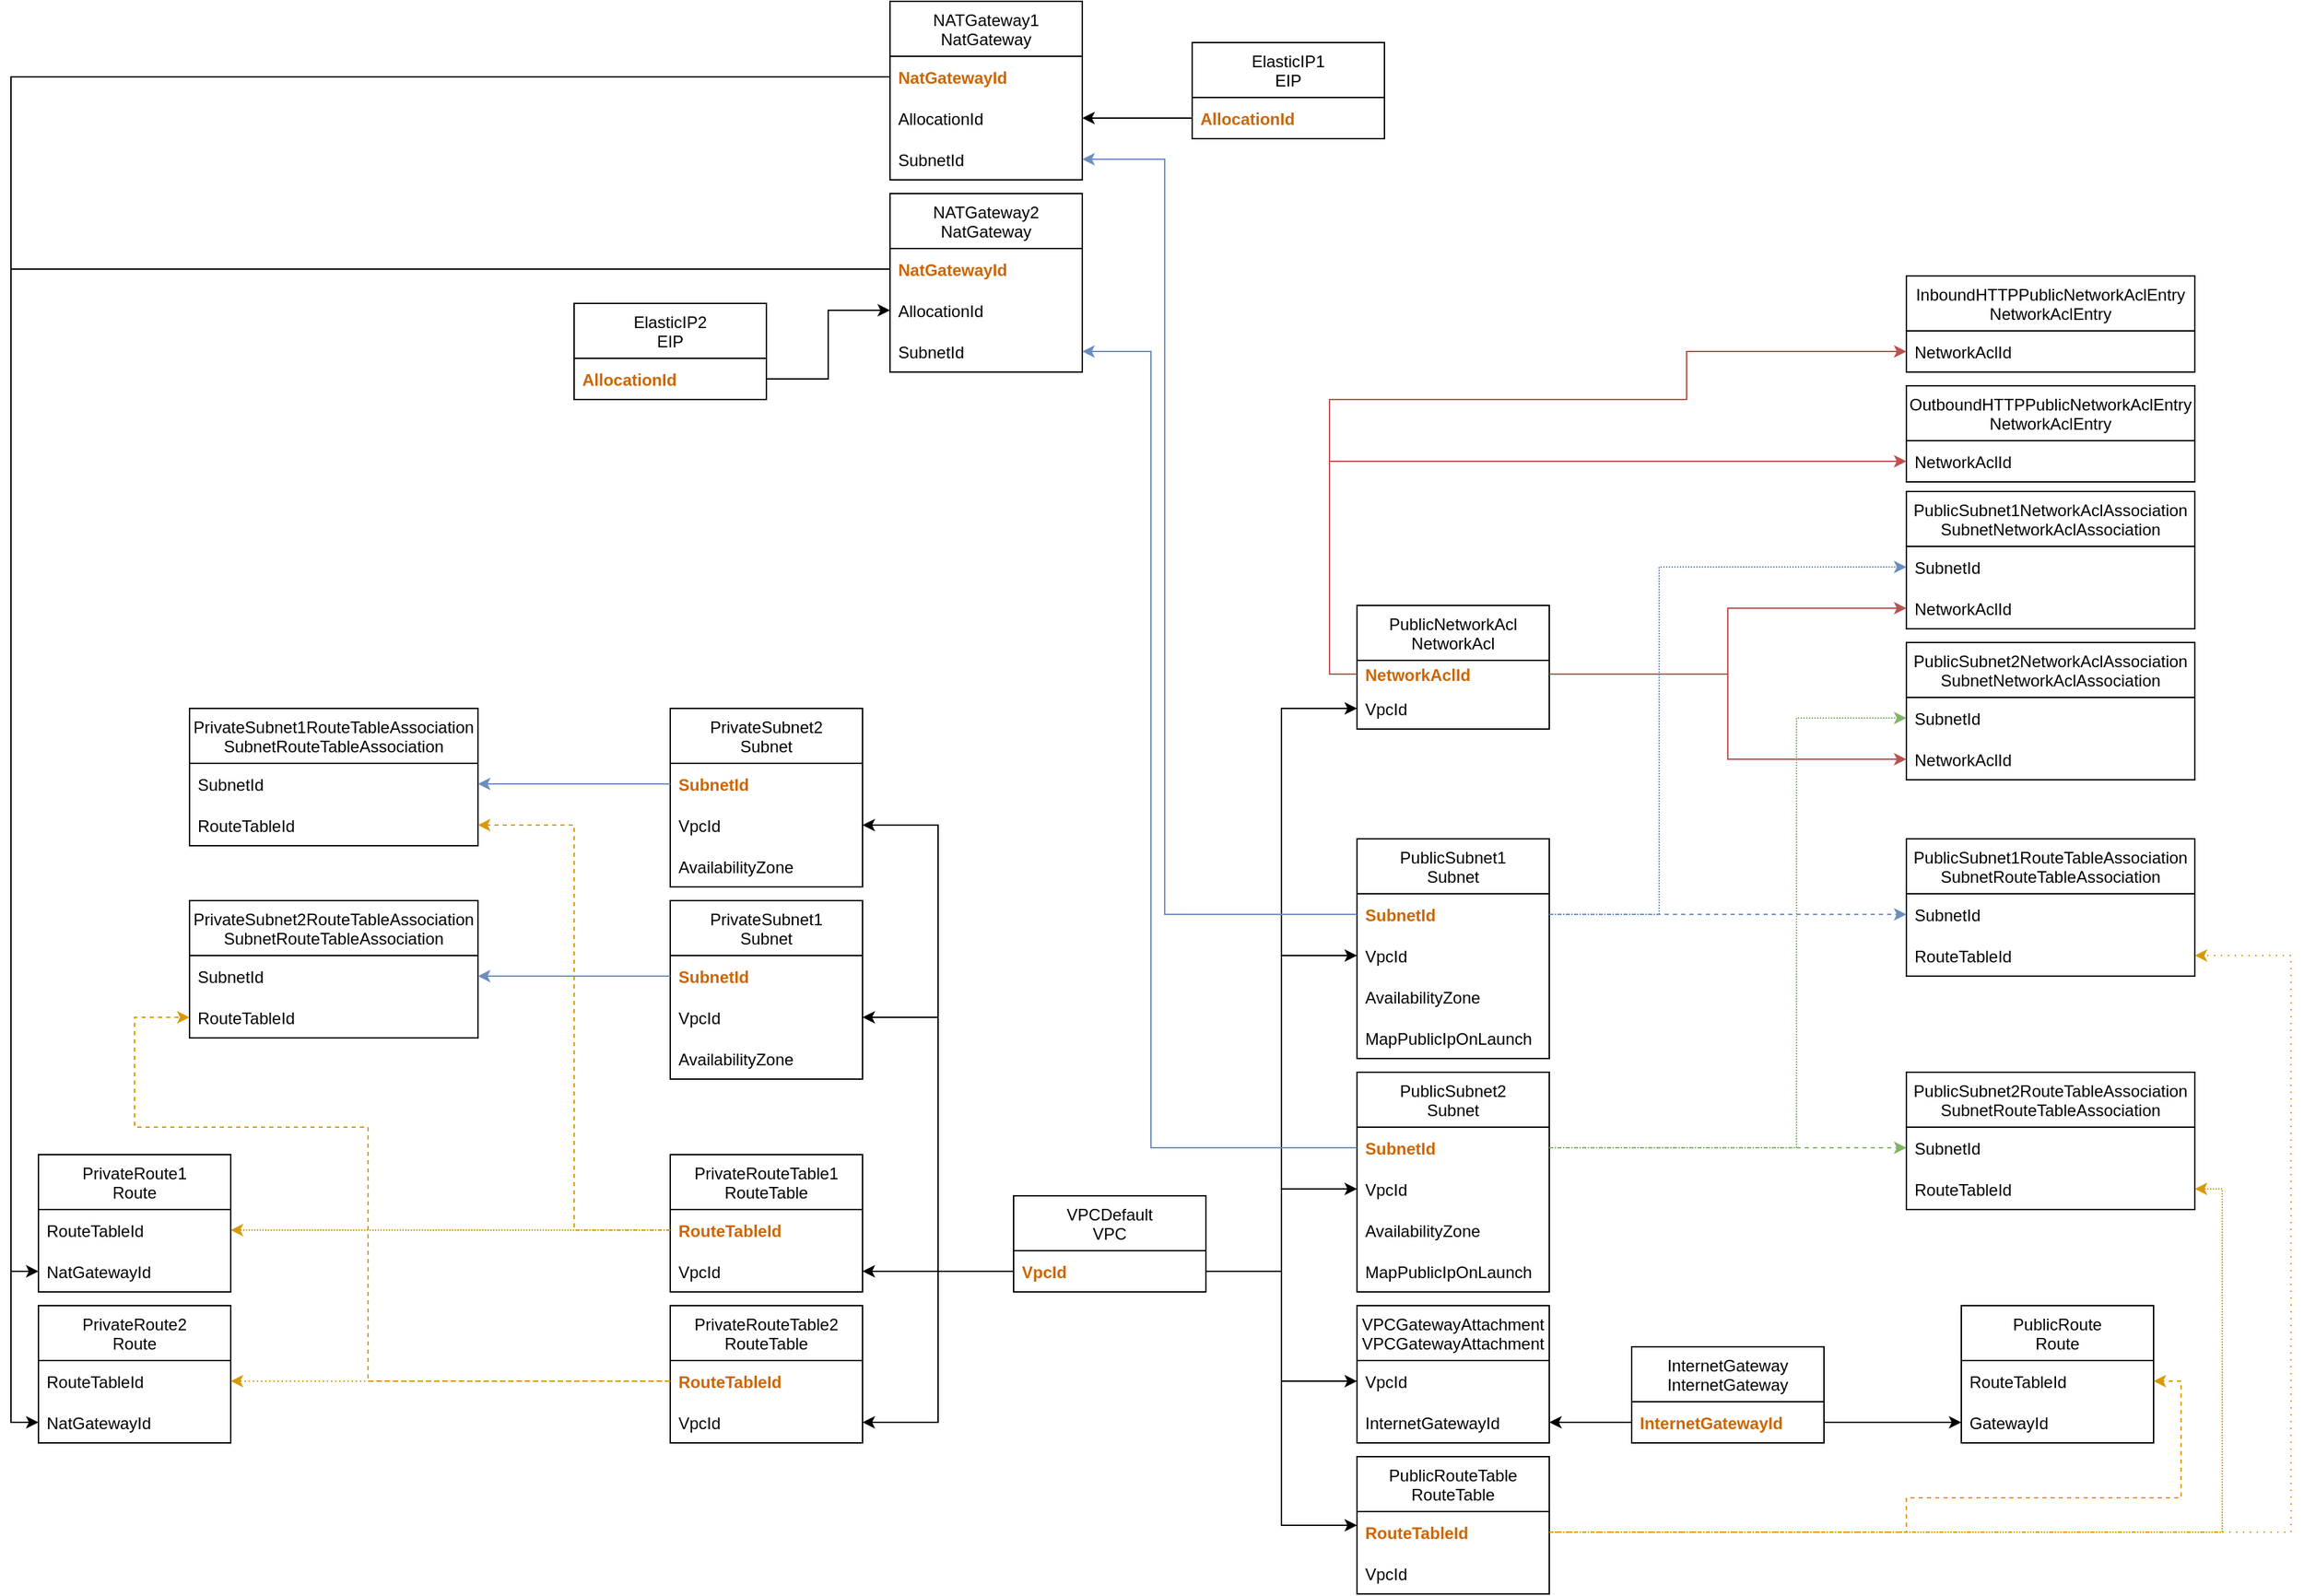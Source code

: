 <mxfile version="16.6.1" type="dropbox"><diagram id="rMpPemsy1z--r2rybVW-" name="Page-1"><mxGraphModel dx="3195" dy="1433" grid="0" gridSize="10" guides="1" tooltips="1" connect="1" arrows="1" fold="1" page="0" pageScale="1" pageWidth="1169" pageHeight="827" math="0" shadow="0"><root><mxCell id="0"/><mxCell id="1" parent="0"/><mxCell id="I6kFVWKluiFh3sOv26Wo-1" value="VPCDefault&#10;VPC" style="swimlane;fontStyle=0;childLayout=stackLayout;horizontal=1;startSize=40;horizontalStack=0;resizeParent=1;resizeParentMax=0;resizeLast=0;collapsible=1;marginBottom=0;" vertex="1" parent="1"><mxGeometry x="860" y="910" width="140" height="70" as="geometry"/></mxCell><mxCell id="I6kFVWKluiFh3sOv26Wo-2" value="VpcId" style="text;strokeColor=none;fillColor=none;align=left;verticalAlign=middle;spacingLeft=4;spacingRight=4;overflow=hidden;points=[[0,0.5],[1,0.5]];portConstraint=eastwest;rotatable=0;fontStyle=1;fontColor=#CC6600;" vertex="1" parent="I6kFVWKluiFh3sOv26Wo-1"><mxGeometry y="40" width="140" height="30" as="geometry"/></mxCell><mxCell id="I6kFVWKluiFh3sOv26Wo-5" value="PublicSubnet1&#10;Subnet" style="swimlane;fontStyle=0;childLayout=stackLayout;horizontal=1;startSize=40;horizontalStack=0;resizeParent=1;resizeParentMax=0;resizeLast=0;collapsible=1;marginBottom=0;" vertex="1" parent="1"><mxGeometry x="1110" y="650" width="140" height="160" as="geometry"/></mxCell><mxCell id="I6kFVWKluiFh3sOv26Wo-43" value="SubnetId" style="text;strokeColor=none;fillColor=none;align=left;verticalAlign=middle;spacingLeft=4;spacingRight=4;overflow=hidden;points=[[0,0.5],[1,0.5]];portConstraint=eastwest;rotatable=0;fontStyle=1;fontColor=#CC6600;" vertex="1" parent="I6kFVWKluiFh3sOv26Wo-5"><mxGeometry y="40" width="140" height="30" as="geometry"/></mxCell><mxCell id="I6kFVWKluiFh3sOv26Wo-6" value="VpcId" style="text;strokeColor=none;fillColor=none;align=left;verticalAlign=middle;spacingLeft=4;spacingRight=4;overflow=hidden;points=[[0,0.5],[1,0.5]];portConstraint=eastwest;rotatable=0;" vertex="1" parent="I6kFVWKluiFh3sOv26Wo-5"><mxGeometry y="70" width="140" height="30" as="geometry"/></mxCell><mxCell id="I6kFVWKluiFh3sOv26Wo-7" value="AvailabilityZone" style="text;strokeColor=none;fillColor=none;align=left;verticalAlign=middle;spacingLeft=4;spacingRight=4;overflow=hidden;points=[[0,0.5],[1,0.5]];portConstraint=eastwest;rotatable=0;" vertex="1" parent="I6kFVWKluiFh3sOv26Wo-5"><mxGeometry y="100" width="140" height="30" as="geometry"/></mxCell><mxCell id="I6kFVWKluiFh3sOv26Wo-8" value="MapPublicIpOnLaunch" style="text;strokeColor=none;fillColor=none;align=left;verticalAlign=middle;spacingLeft=4;spacingRight=4;overflow=hidden;points=[[0,0.5],[1,0.5]];portConstraint=eastwest;rotatable=0;" vertex="1" parent="I6kFVWKluiFh3sOv26Wo-5"><mxGeometry y="130" width="140" height="30" as="geometry"/></mxCell><mxCell id="I6kFVWKluiFh3sOv26Wo-9" style="edgeStyle=orthogonalEdgeStyle;rounded=0;orthogonalLoop=1;jettySize=auto;html=1;exitX=1;exitY=0.5;exitDx=0;exitDy=0;entryX=0;entryY=0.5;entryDx=0;entryDy=0;" edge="1" parent="1" source="I6kFVWKluiFh3sOv26Wo-2" target="I6kFVWKluiFh3sOv26Wo-6"><mxGeometry relative="1" as="geometry"/></mxCell><mxCell id="I6kFVWKluiFh3sOv26Wo-10" value="PublicSubnet2&#10;Subnet" style="swimlane;fontStyle=0;childLayout=stackLayout;horizontal=1;startSize=40;horizontalStack=0;resizeParent=1;resizeParentMax=0;resizeLast=0;collapsible=1;marginBottom=0;" vertex="1" parent="1"><mxGeometry x="1110" y="820" width="140" height="160" as="geometry"/></mxCell><mxCell id="I6kFVWKluiFh3sOv26Wo-46" value="SubnetId" style="text;strokeColor=none;fillColor=none;align=left;verticalAlign=middle;spacingLeft=4;spacingRight=4;overflow=hidden;points=[[0,0.5],[1,0.5]];portConstraint=eastwest;rotatable=0;fontStyle=1;fontColor=#CC6600;" vertex="1" parent="I6kFVWKluiFh3sOv26Wo-10"><mxGeometry y="40" width="140" height="30" as="geometry"/></mxCell><mxCell id="I6kFVWKluiFh3sOv26Wo-11" value="VpcId" style="text;strokeColor=none;fillColor=none;align=left;verticalAlign=middle;spacingLeft=4;spacingRight=4;overflow=hidden;points=[[0,0.5],[1,0.5]];portConstraint=eastwest;rotatable=0;" vertex="1" parent="I6kFVWKluiFh3sOv26Wo-10"><mxGeometry y="70" width="140" height="30" as="geometry"/></mxCell><mxCell id="I6kFVWKluiFh3sOv26Wo-12" value="AvailabilityZone" style="text;strokeColor=none;fillColor=none;align=left;verticalAlign=middle;spacingLeft=4;spacingRight=4;overflow=hidden;points=[[0,0.5],[1,0.5]];portConstraint=eastwest;rotatable=0;" vertex="1" parent="I6kFVWKluiFh3sOv26Wo-10"><mxGeometry y="100" width="140" height="30" as="geometry"/></mxCell><mxCell id="I6kFVWKluiFh3sOv26Wo-13" value="MapPublicIpOnLaunch" style="text;strokeColor=none;fillColor=none;align=left;verticalAlign=middle;spacingLeft=4;spacingRight=4;overflow=hidden;points=[[0,0.5],[1,0.5]];portConstraint=eastwest;rotatable=0;" vertex="1" parent="I6kFVWKluiFh3sOv26Wo-10"><mxGeometry y="130" width="140" height="30" as="geometry"/></mxCell><mxCell id="I6kFVWKluiFh3sOv26Wo-14" style="edgeStyle=orthogonalEdgeStyle;rounded=0;orthogonalLoop=1;jettySize=auto;html=1;exitX=1;exitY=0.5;exitDx=0;exitDy=0;entryX=0;entryY=0.5;entryDx=0;entryDy=0;" edge="1" parent="1" source="I6kFVWKluiFh3sOv26Wo-2" target="I6kFVWKluiFh3sOv26Wo-11"><mxGeometry relative="1" as="geometry"/></mxCell><mxCell id="I6kFVWKluiFh3sOv26Wo-15" value="PrivateSubnet1&#10;Subnet" style="swimlane;fontStyle=0;childLayout=stackLayout;horizontal=1;startSize=40;horizontalStack=0;resizeParent=1;resizeParentMax=0;resizeLast=0;collapsible=1;marginBottom=0;" vertex="1" parent="1"><mxGeometry x="610" y="695" width="140" height="130" as="geometry"/></mxCell><mxCell id="I6kFVWKluiFh3sOv26Wo-119" value="SubnetId" style="text;strokeColor=none;fillColor=none;align=left;verticalAlign=middle;spacingLeft=4;spacingRight=4;overflow=hidden;points=[[0,0.5],[1,0.5]];portConstraint=eastwest;rotatable=0;fontStyle=1;fontColor=#CC6600;" vertex="1" parent="I6kFVWKluiFh3sOv26Wo-15"><mxGeometry y="40" width="140" height="30" as="geometry"/></mxCell><mxCell id="I6kFVWKluiFh3sOv26Wo-16" value="VpcId" style="text;strokeColor=none;fillColor=none;align=left;verticalAlign=middle;spacingLeft=4;spacingRight=4;overflow=hidden;points=[[0,0.5],[1,0.5]];portConstraint=eastwest;rotatable=0;" vertex="1" parent="I6kFVWKluiFh3sOv26Wo-15"><mxGeometry y="70" width="140" height="30" as="geometry"/></mxCell><mxCell id="I6kFVWKluiFh3sOv26Wo-17" value="AvailabilityZone" style="text;strokeColor=none;fillColor=none;align=left;verticalAlign=middle;spacingLeft=4;spacingRight=4;overflow=hidden;points=[[0,0.5],[1,0.5]];portConstraint=eastwest;rotatable=0;" vertex="1" parent="I6kFVWKluiFh3sOv26Wo-15"><mxGeometry y="100" width="140" height="30" as="geometry"/></mxCell><mxCell id="I6kFVWKluiFh3sOv26Wo-19" value="PrivateSubnet2&#10;Subnet" style="swimlane;fontStyle=0;childLayout=stackLayout;horizontal=1;startSize=40;horizontalStack=0;resizeParent=1;resizeParentMax=0;resizeLast=0;collapsible=1;marginBottom=0;" vertex="1" parent="1"><mxGeometry x="610" y="555" width="140" height="130" as="geometry"/></mxCell><mxCell id="I6kFVWKluiFh3sOv26Wo-118" value="SubnetId" style="text;strokeColor=none;fillColor=none;align=left;verticalAlign=middle;spacingLeft=4;spacingRight=4;overflow=hidden;points=[[0,0.5],[1,0.5]];portConstraint=eastwest;rotatable=0;fontStyle=1;fontColor=#CC6600;" vertex="1" parent="I6kFVWKluiFh3sOv26Wo-19"><mxGeometry y="40" width="140" height="30" as="geometry"/></mxCell><mxCell id="I6kFVWKluiFh3sOv26Wo-20" value="VpcId" style="text;strokeColor=none;fillColor=none;align=left;verticalAlign=middle;spacingLeft=4;spacingRight=4;overflow=hidden;points=[[0,0.5],[1,0.5]];portConstraint=eastwest;rotatable=0;" vertex="1" parent="I6kFVWKluiFh3sOv26Wo-19"><mxGeometry y="70" width="140" height="30" as="geometry"/></mxCell><mxCell id="I6kFVWKluiFh3sOv26Wo-21" value="AvailabilityZone" style="text;strokeColor=none;fillColor=none;align=left;verticalAlign=middle;spacingLeft=4;spacingRight=4;overflow=hidden;points=[[0,0.5],[1,0.5]];portConstraint=eastwest;rotatable=0;" vertex="1" parent="I6kFVWKluiFh3sOv26Wo-19"><mxGeometry y="100" width="140" height="30" as="geometry"/></mxCell><mxCell id="I6kFVWKluiFh3sOv26Wo-22" value="InternetGateway&#10;InternetGateway" style="swimlane;fontStyle=0;childLayout=stackLayout;horizontal=1;startSize=40;horizontalStack=0;resizeParent=1;resizeParentMax=0;resizeLast=0;collapsible=1;marginBottom=0;" vertex="1" parent="1"><mxGeometry x="1310" y="1020" width="140" height="70" as="geometry"/></mxCell><mxCell id="I6kFVWKluiFh3sOv26Wo-23" value="InternetGatewayId" style="text;strokeColor=none;fillColor=none;align=left;verticalAlign=middle;spacingLeft=4;spacingRight=4;overflow=hidden;points=[[0,0.5],[1,0.5]];portConstraint=eastwest;rotatable=0;fontStyle=1;fontColor=#CC6600;" vertex="1" parent="I6kFVWKluiFh3sOv26Wo-22"><mxGeometry y="40" width="140" height="30" as="geometry"/></mxCell><mxCell id="I6kFVWKluiFh3sOv26Wo-25" value="VPCGatewayAttachment&#10;VPCGatewayAttachment" style="swimlane;fontStyle=0;childLayout=stackLayout;horizontal=1;startSize=40;horizontalStack=0;resizeParent=1;resizeParentMax=0;resizeLast=0;collapsible=1;marginBottom=0;" vertex="1" parent="1"><mxGeometry x="1110" y="990" width="140" height="100" as="geometry"/></mxCell><mxCell id="I6kFVWKluiFh3sOv26Wo-26" value="VpcId" style="text;strokeColor=none;fillColor=none;align=left;verticalAlign=middle;spacingLeft=4;spacingRight=4;overflow=hidden;points=[[0,0.5],[1,0.5]];portConstraint=eastwest;rotatable=0;" vertex="1" parent="I6kFVWKluiFh3sOv26Wo-25"><mxGeometry y="40" width="140" height="30" as="geometry"/></mxCell><mxCell id="I6kFVWKluiFh3sOv26Wo-27" value="InternetGatewayId" style="text;strokeColor=none;fillColor=none;align=left;verticalAlign=middle;spacingLeft=4;spacingRight=4;overflow=hidden;points=[[0,0.5],[1,0.5]];portConstraint=eastwest;rotatable=0;" vertex="1" parent="I6kFVWKluiFh3sOv26Wo-25"><mxGeometry y="70" width="140" height="30" as="geometry"/></mxCell><mxCell id="I6kFVWKluiFh3sOv26Wo-28" style="edgeStyle=orthogonalEdgeStyle;rounded=0;orthogonalLoop=1;jettySize=auto;html=1;exitX=0;exitY=0.5;exitDx=0;exitDy=0;" edge="1" parent="1" source="I6kFVWKluiFh3sOv26Wo-23" target="I6kFVWKluiFh3sOv26Wo-27"><mxGeometry relative="1" as="geometry"/></mxCell><mxCell id="I6kFVWKluiFh3sOv26Wo-29" style="edgeStyle=orthogonalEdgeStyle;rounded=0;orthogonalLoop=1;jettySize=auto;html=1;exitX=1;exitY=0.5;exitDx=0;exitDy=0;entryX=0;entryY=0.5;entryDx=0;entryDy=0;" edge="1" parent="1" source="I6kFVWKluiFh3sOv26Wo-2" target="I6kFVWKluiFh3sOv26Wo-26"><mxGeometry relative="1" as="geometry"/></mxCell><mxCell id="I6kFVWKluiFh3sOv26Wo-30" value="PublicRouteTable&#10;RouteTable" style="swimlane;fontStyle=0;childLayout=stackLayout;horizontal=1;startSize=40;horizontalStack=0;resizeParent=1;resizeParentMax=0;resizeLast=0;collapsible=1;marginBottom=0;" vertex="1" parent="1"><mxGeometry x="1110" y="1100" width="140" height="100" as="geometry"/></mxCell><mxCell id="I6kFVWKluiFh3sOv26Wo-37" value="RouteTableId" style="text;strokeColor=none;fillColor=none;align=left;verticalAlign=middle;spacingLeft=4;spacingRight=4;overflow=hidden;points=[[0,0.5],[1,0.5]];portConstraint=eastwest;rotatable=0;fontStyle=1;fontColor=#CC6600;" vertex="1" parent="I6kFVWKluiFh3sOv26Wo-30"><mxGeometry y="40" width="140" height="30" as="geometry"/></mxCell><mxCell id="I6kFVWKluiFh3sOv26Wo-31" value="VpcId" style="text;strokeColor=none;fillColor=none;align=left;verticalAlign=middle;spacingLeft=4;spacingRight=4;overflow=hidden;points=[[0,0.5],[1,0.5]];portConstraint=eastwest;rotatable=0;" vertex="1" parent="I6kFVWKluiFh3sOv26Wo-30"><mxGeometry y="70" width="140" height="30" as="geometry"/></mxCell><mxCell id="I6kFVWKluiFh3sOv26Wo-33" style="edgeStyle=orthogonalEdgeStyle;rounded=0;orthogonalLoop=1;jettySize=auto;html=1;exitX=1;exitY=0.5;exitDx=0;exitDy=0;entryX=0;entryY=0.5;entryDx=0;entryDy=0;" edge="1" parent="1" source="I6kFVWKluiFh3sOv26Wo-2" target="I6kFVWKluiFh3sOv26Wo-30"><mxGeometry relative="1" as="geometry"/></mxCell><mxCell id="I6kFVWKluiFh3sOv26Wo-34" value="PublicRoute&#10;Route" style="swimlane;fontStyle=0;childLayout=stackLayout;horizontal=1;startSize=40;horizontalStack=0;resizeParent=1;resizeParentMax=0;resizeLast=0;collapsible=1;marginBottom=0;" vertex="1" parent="1"><mxGeometry x="1550" y="990" width="140" height="100" as="geometry"/></mxCell><mxCell id="I6kFVWKluiFh3sOv26Wo-35" value="RouteTableId" style="text;strokeColor=none;fillColor=none;align=left;verticalAlign=middle;spacingLeft=4;spacingRight=4;overflow=hidden;points=[[0,0.5],[1,0.5]];portConstraint=eastwest;rotatable=0;" vertex="1" parent="I6kFVWKluiFh3sOv26Wo-34"><mxGeometry y="40" width="140" height="30" as="geometry"/></mxCell><mxCell id="I6kFVWKluiFh3sOv26Wo-36" value="GatewayId" style="text;strokeColor=none;fillColor=none;align=left;verticalAlign=middle;spacingLeft=4;spacingRight=4;overflow=hidden;points=[[0,0.5],[1,0.5]];portConstraint=eastwest;rotatable=0;" vertex="1" parent="I6kFVWKluiFh3sOv26Wo-34"><mxGeometry y="70" width="140" height="30" as="geometry"/></mxCell><mxCell id="I6kFVWKluiFh3sOv26Wo-38" style="edgeStyle=orthogonalEdgeStyle;rounded=0;orthogonalLoop=1;jettySize=auto;html=1;exitX=1;exitY=0.5;exitDx=0;exitDy=0;entryX=1;entryY=0.5;entryDx=0;entryDy=0;fillColor=#ffe6cc;strokeColor=#d79b00;dashed=1;" edge="1" parent="1" source="I6kFVWKluiFh3sOv26Wo-37" target="I6kFVWKluiFh3sOv26Wo-35"><mxGeometry relative="1" as="geometry"><Array as="points"><mxPoint x="1510" y="1155"/><mxPoint x="1510" y="1130"/><mxPoint x="1710" y="1130"/><mxPoint x="1710" y="1045"/></Array></mxGeometry></mxCell><mxCell id="I6kFVWKluiFh3sOv26Wo-39" style="edgeStyle=orthogonalEdgeStyle;rounded=0;orthogonalLoop=1;jettySize=auto;html=1;" edge="1" parent="1" source="I6kFVWKluiFh3sOv26Wo-23" target="I6kFVWKluiFh3sOv26Wo-36"><mxGeometry relative="1" as="geometry"/></mxCell><mxCell id="I6kFVWKluiFh3sOv26Wo-40" value="PublicSubnet1RouteTableAssociation&#10;SubnetRouteTableAssociation" style="swimlane;fontStyle=0;childLayout=stackLayout;horizontal=1;startSize=40;horizontalStack=0;resizeParent=1;resizeParentMax=0;resizeLast=0;collapsible=1;marginBottom=0;" vertex="1" parent="1"><mxGeometry x="1510" y="650" width="210" height="100" as="geometry"/></mxCell><mxCell id="I6kFVWKluiFh3sOv26Wo-41" value="SubnetId" style="text;strokeColor=none;fillColor=none;align=left;verticalAlign=middle;spacingLeft=4;spacingRight=4;overflow=hidden;points=[[0,0.5],[1,0.5]];portConstraint=eastwest;rotatable=0;" vertex="1" parent="I6kFVWKluiFh3sOv26Wo-40"><mxGeometry y="40" width="210" height="30" as="geometry"/></mxCell><mxCell id="I6kFVWKluiFh3sOv26Wo-42" value="RouteTableId" style="text;strokeColor=none;fillColor=none;align=left;verticalAlign=middle;spacingLeft=4;spacingRight=4;overflow=hidden;points=[[0,0.5],[1,0.5]];portConstraint=eastwest;rotatable=0;" vertex="1" parent="I6kFVWKluiFh3sOv26Wo-40"><mxGeometry y="70" width="210" height="30" as="geometry"/></mxCell><mxCell id="I6kFVWKluiFh3sOv26Wo-44" style="edgeStyle=orthogonalEdgeStyle;rounded=0;orthogonalLoop=1;jettySize=auto;html=1;exitX=1;exitY=0.5;exitDx=0;exitDy=0;entryX=0;entryY=0.5;entryDx=0;entryDy=0;fillColor=#dae8fc;strokeColor=#6c8ebf;dashed=1;" edge="1" parent="1" source="I6kFVWKluiFh3sOv26Wo-43" target="I6kFVWKluiFh3sOv26Wo-41"><mxGeometry relative="1" as="geometry"/></mxCell><mxCell id="I6kFVWKluiFh3sOv26Wo-45" style="edgeStyle=orthogonalEdgeStyle;rounded=0;orthogonalLoop=1;jettySize=auto;html=1;exitX=1;exitY=0.5;exitDx=0;exitDy=0;entryX=1;entryY=0.5;entryDx=0;entryDy=0;dashed=1;dashPattern=1 4;fillColor=#ffe6cc;strokeColor=#d79b00;" edge="1" parent="1" source="I6kFVWKluiFh3sOv26Wo-37" target="I6kFVWKluiFh3sOv26Wo-42"><mxGeometry relative="1" as="geometry"><Array as="points"><mxPoint x="1790" y="1155"/><mxPoint x="1790" y="735"/></Array></mxGeometry></mxCell><mxCell id="I6kFVWKluiFh3sOv26Wo-47" value="PublicSubnet2RouteTableAssociation&#10;SubnetRouteTableAssociation" style="swimlane;fontStyle=0;childLayout=stackLayout;horizontal=1;startSize=40;horizontalStack=0;resizeParent=1;resizeParentMax=0;resizeLast=0;collapsible=1;marginBottom=0;" vertex="1" parent="1"><mxGeometry x="1510" y="820" width="210" height="100" as="geometry"/></mxCell><mxCell id="I6kFVWKluiFh3sOv26Wo-48" value="SubnetId" style="text;strokeColor=none;fillColor=none;align=left;verticalAlign=middle;spacingLeft=4;spacingRight=4;overflow=hidden;points=[[0,0.5],[1,0.5]];portConstraint=eastwest;rotatable=0;" vertex="1" parent="I6kFVWKluiFh3sOv26Wo-47"><mxGeometry y="40" width="210" height="30" as="geometry"/></mxCell><mxCell id="I6kFVWKluiFh3sOv26Wo-49" value="RouteTableId" style="text;strokeColor=none;fillColor=none;align=left;verticalAlign=middle;spacingLeft=4;spacingRight=4;overflow=hidden;points=[[0,0.5],[1,0.5]];portConstraint=eastwest;rotatable=0;" vertex="1" parent="I6kFVWKluiFh3sOv26Wo-47"><mxGeometry y="70" width="210" height="30" as="geometry"/></mxCell><mxCell id="I6kFVWKluiFh3sOv26Wo-50" style="edgeStyle=orthogonalEdgeStyle;rounded=0;orthogonalLoop=1;jettySize=auto;html=1;exitX=1;exitY=0.5;exitDx=0;exitDy=0;entryX=1;entryY=0.5;entryDx=0;entryDy=0;fillColor=#ffe6cc;strokeColor=#d79b00;dashed=1;dashPattern=1 1;" edge="1" parent="1" source="I6kFVWKluiFh3sOv26Wo-37" target="I6kFVWKluiFh3sOv26Wo-49"><mxGeometry relative="1" as="geometry"/></mxCell><mxCell id="I6kFVWKluiFh3sOv26Wo-51" style="edgeStyle=orthogonalEdgeStyle;rounded=0;orthogonalLoop=1;jettySize=auto;html=1;exitX=1;exitY=0.5;exitDx=0;exitDy=0;entryX=0;entryY=0.5;entryDx=0;entryDy=0;fillColor=#d5e8d4;strokeColor=#82b366;dashed=1;" edge="1" parent="1" source="I6kFVWKluiFh3sOv26Wo-46" target="I6kFVWKluiFh3sOv26Wo-48"><mxGeometry relative="1" as="geometry"/></mxCell><mxCell id="I6kFVWKluiFh3sOv26Wo-52" value="PublicNetworkAcl&#10;NetworkAcl" style="swimlane;fontStyle=0;childLayout=stackLayout;horizontal=1;startSize=40;horizontalStack=0;resizeParent=1;resizeParentMax=0;resizeLast=0;collapsible=1;marginBottom=0;" vertex="1" parent="1"><mxGeometry x="1110" y="480" width="140" height="90" as="geometry"/></mxCell><mxCell id="I6kFVWKluiFh3sOv26Wo-57" value="NetworkAclId" style="text;strokeColor=none;fillColor=none;align=left;verticalAlign=middle;spacingLeft=4;spacingRight=4;overflow=hidden;points=[[0,0.5],[1,0.5]];portConstraint=eastwest;rotatable=0;fontStyle=1;fontColor=#CC6600;" vertex="1" parent="I6kFVWKluiFh3sOv26Wo-52"><mxGeometry y="40" width="140" height="20" as="geometry"/></mxCell><mxCell id="I6kFVWKluiFh3sOv26Wo-53" value="VpcId" style="text;strokeColor=none;fillColor=none;align=left;verticalAlign=middle;spacingLeft=4;spacingRight=4;overflow=hidden;points=[[0,0.5],[1,0.5]];portConstraint=eastwest;rotatable=0;" vertex="1" parent="I6kFVWKluiFh3sOv26Wo-52"><mxGeometry y="60" width="140" height="30" as="geometry"/></mxCell><mxCell id="I6kFVWKluiFh3sOv26Wo-54" value="InboundHTTPPublicNetworkAclEntry&#10;NetworkAclEntry" style="swimlane;fontStyle=0;childLayout=stackLayout;horizontal=1;startSize=40;horizontalStack=0;resizeParent=1;resizeParentMax=0;resizeLast=0;collapsible=1;marginBottom=0;" vertex="1" parent="1"><mxGeometry x="1510" y="240" width="210" height="70" as="geometry"/></mxCell><mxCell id="I6kFVWKluiFh3sOv26Wo-55" value="NetworkAclId" style="text;strokeColor=none;fillColor=none;align=left;verticalAlign=middle;spacingLeft=4;spacingRight=4;overflow=hidden;points=[[0,0.5],[1,0.5]];portConstraint=eastwest;rotatable=0;" vertex="1" parent="I6kFVWKluiFh3sOv26Wo-54"><mxGeometry y="40" width="210" height="30" as="geometry"/></mxCell><mxCell id="I6kFVWKluiFh3sOv26Wo-58" style="edgeStyle=orthogonalEdgeStyle;rounded=0;orthogonalLoop=1;jettySize=auto;html=1;exitX=0;exitY=0.5;exitDx=0;exitDy=0;entryX=0;entryY=0.5;entryDx=0;entryDy=0;fillColor=#f8cecc;strokeColor=#b85450;" edge="1" parent="1" source="I6kFVWKluiFh3sOv26Wo-57" target="I6kFVWKluiFh3sOv26Wo-55"><mxGeometry relative="1" as="geometry"><Array as="points"><mxPoint x="1090" y="530"/><mxPoint x="1090" y="330"/><mxPoint x="1350" y="330"/><mxPoint x="1350" y="295"/></Array></mxGeometry></mxCell><mxCell id="I6kFVWKluiFh3sOv26Wo-59" value="OutboundHTTPPublicNetworkAclEntry&#10;NetworkAclEntry" style="swimlane;fontStyle=0;childLayout=stackLayout;horizontal=1;startSize=40;horizontalStack=0;resizeParent=1;resizeParentMax=0;resizeLast=0;collapsible=1;marginBottom=0;" vertex="1" parent="1"><mxGeometry x="1510" y="320" width="210" height="70" as="geometry"/></mxCell><mxCell id="I6kFVWKluiFh3sOv26Wo-60" value="NetworkAclId" style="text;strokeColor=none;fillColor=none;align=left;verticalAlign=middle;spacingLeft=4;spacingRight=4;overflow=hidden;points=[[0,0.5],[1,0.5]];portConstraint=eastwest;rotatable=0;" vertex="1" parent="I6kFVWKluiFh3sOv26Wo-59"><mxGeometry y="40" width="210" height="30" as="geometry"/></mxCell><mxCell id="I6kFVWKluiFh3sOv26Wo-61" style="edgeStyle=orthogonalEdgeStyle;rounded=0;orthogonalLoop=1;jettySize=auto;html=1;exitX=0;exitY=0.5;exitDx=0;exitDy=0;entryX=0;entryY=0.5;entryDx=0;entryDy=0;fillColor=#f8cecc;strokeColor=#b85450;" edge="1" parent="1" source="I6kFVWKluiFh3sOv26Wo-57" target="I6kFVWKluiFh3sOv26Wo-60"><mxGeometry relative="1" as="geometry"/></mxCell><mxCell id="I6kFVWKluiFh3sOv26Wo-62" value="PublicSubnet1NetworkAclAssociation&#10;SubnetNetworkAclAssociation" style="swimlane;fontStyle=0;childLayout=stackLayout;horizontal=1;startSize=40;horizontalStack=0;resizeParent=1;resizeParentMax=0;resizeLast=0;collapsible=1;marginBottom=0;" vertex="1" parent="1"><mxGeometry x="1510" y="397" width="210" height="100" as="geometry"/></mxCell><mxCell id="I6kFVWKluiFh3sOv26Wo-63" value="SubnetId" style="text;strokeColor=none;fillColor=none;align=left;verticalAlign=middle;spacingLeft=4;spacingRight=4;overflow=hidden;points=[[0,0.5],[1,0.5]];portConstraint=eastwest;rotatable=0;" vertex="1" parent="I6kFVWKluiFh3sOv26Wo-62"><mxGeometry y="40" width="210" height="30" as="geometry"/></mxCell><mxCell id="I6kFVWKluiFh3sOv26Wo-64" value="NetworkAclId" style="text;strokeColor=none;fillColor=none;align=left;verticalAlign=middle;spacingLeft=4;spacingRight=4;overflow=hidden;points=[[0,0.5],[1,0.5]];portConstraint=eastwest;rotatable=0;" vertex="1" parent="I6kFVWKluiFh3sOv26Wo-62"><mxGeometry y="70" width="210" height="30" as="geometry"/></mxCell><mxCell id="I6kFVWKluiFh3sOv26Wo-65" value="PublicSubnet2NetworkAclAssociation&#10;SubnetNetworkAclAssociation" style="swimlane;fontStyle=0;childLayout=stackLayout;horizontal=1;startSize=40;horizontalStack=0;resizeParent=1;resizeParentMax=0;resizeLast=0;collapsible=1;marginBottom=0;" vertex="1" parent="1"><mxGeometry x="1510" y="507" width="210" height="100" as="geometry"/></mxCell><mxCell id="I6kFVWKluiFh3sOv26Wo-66" value="SubnetId" style="text;strokeColor=none;fillColor=none;align=left;verticalAlign=middle;spacingLeft=4;spacingRight=4;overflow=hidden;points=[[0,0.5],[1,0.5]];portConstraint=eastwest;rotatable=0;" vertex="1" parent="I6kFVWKluiFh3sOv26Wo-65"><mxGeometry y="40" width="210" height="30" as="geometry"/></mxCell><mxCell id="I6kFVWKluiFh3sOv26Wo-67" value="NetworkAclId" style="text;strokeColor=none;fillColor=none;align=left;verticalAlign=middle;spacingLeft=4;spacingRight=4;overflow=hidden;points=[[0,0.5],[1,0.5]];portConstraint=eastwest;rotatable=0;" vertex="1" parent="I6kFVWKluiFh3sOv26Wo-65"><mxGeometry y="70" width="210" height="30" as="geometry"/></mxCell><mxCell id="I6kFVWKluiFh3sOv26Wo-68" style="edgeStyle=orthogonalEdgeStyle;rounded=0;orthogonalLoop=1;jettySize=auto;html=1;exitX=1;exitY=0.5;exitDx=0;exitDy=0;entryX=0;entryY=0.5;entryDx=0;entryDy=0;fillColor=#f8cecc;strokeColor=#b85450;" edge="1" parent="1" source="I6kFVWKluiFh3sOv26Wo-57" target="I6kFVWKluiFh3sOv26Wo-64"><mxGeometry relative="1" as="geometry"/></mxCell><mxCell id="I6kFVWKluiFh3sOv26Wo-69" style="edgeStyle=orthogonalEdgeStyle;rounded=0;orthogonalLoop=1;jettySize=auto;html=1;exitX=1;exitY=0.5;exitDx=0;exitDy=0;fillColor=#f8cecc;strokeColor=#b85450;" edge="1" parent="1" source="I6kFVWKluiFh3sOv26Wo-57" target="I6kFVWKluiFh3sOv26Wo-67"><mxGeometry relative="1" as="geometry"><Array as="points"><mxPoint x="1380" y="530"/><mxPoint x="1380" y="592"/></Array></mxGeometry></mxCell><mxCell id="I6kFVWKluiFh3sOv26Wo-70" value="ElasticIP1&#10;EIP" style="swimlane;fontStyle=0;childLayout=stackLayout;horizontal=1;startSize=40;horizontalStack=0;resizeParent=1;resizeParentMax=0;resizeLast=0;collapsible=1;marginBottom=0;" vertex="1" parent="1"><mxGeometry x="990" y="70" width="140" height="70" as="geometry"/></mxCell><mxCell id="I6kFVWKluiFh3sOv26Wo-71" value="AllocationId" style="text;strokeColor=none;fillColor=none;align=left;verticalAlign=middle;spacingLeft=4;spacingRight=4;overflow=hidden;points=[[0,0.5],[1,0.5]];portConstraint=eastwest;rotatable=0;fontStyle=1;fontColor=#CC6600;" vertex="1" parent="I6kFVWKluiFh3sOv26Wo-70"><mxGeometry y="40" width="140" height="30" as="geometry"/></mxCell><mxCell id="I6kFVWKluiFh3sOv26Wo-73" value="ElasticIP2&#10;EIP" style="swimlane;fontStyle=0;childLayout=stackLayout;horizontal=1;startSize=40;horizontalStack=0;resizeParent=1;resizeParentMax=0;resizeLast=0;collapsible=1;marginBottom=0;" vertex="1" parent="1"><mxGeometry x="540" y="260" width="140" height="70" as="geometry"/></mxCell><mxCell id="I6kFVWKluiFh3sOv26Wo-74" value="AllocationId" style="text;strokeColor=none;fillColor=none;align=left;verticalAlign=middle;spacingLeft=4;spacingRight=4;overflow=hidden;points=[[0,0.5],[1,0.5]];portConstraint=eastwest;rotatable=0;fontStyle=1;fontColor=#CC6600;" vertex="1" parent="I6kFVWKluiFh3sOv26Wo-73"><mxGeometry y="40" width="140" height="30" as="geometry"/></mxCell><mxCell id="I6kFVWKluiFh3sOv26Wo-76" value="NATGateway1&#10;NatGateway" style="swimlane;fontStyle=0;childLayout=stackLayout;horizontal=1;startSize=40;horizontalStack=0;resizeParent=1;resizeParentMax=0;resizeLast=0;collapsible=1;marginBottom=0;" vertex="1" parent="1"><mxGeometry x="770" y="40" width="140" height="130" as="geometry"/></mxCell><mxCell id="I6kFVWKluiFh3sOv26Wo-77" value="NatGatewayId" style="text;strokeColor=none;fillColor=none;align=left;verticalAlign=middle;spacingLeft=4;spacingRight=4;overflow=hidden;points=[[0,0.5],[1,0.5]];portConstraint=eastwest;rotatable=0;fontStyle=1;fontColor=#CC6600;" vertex="1" parent="I6kFVWKluiFh3sOv26Wo-76"><mxGeometry y="40" width="140" height="30" as="geometry"/></mxCell><mxCell id="I6kFVWKluiFh3sOv26Wo-78" value="AllocationId" style="text;strokeColor=none;fillColor=none;align=left;verticalAlign=middle;spacingLeft=4;spacingRight=4;overflow=hidden;points=[[0,0.5],[1,0.5]];portConstraint=eastwest;rotatable=0;" vertex="1" parent="I6kFVWKluiFh3sOv26Wo-76"><mxGeometry y="70" width="140" height="30" as="geometry"/></mxCell><mxCell id="I6kFVWKluiFh3sOv26Wo-79" value="SubnetId" style="text;strokeColor=none;fillColor=none;align=left;verticalAlign=middle;spacingLeft=4;spacingRight=4;overflow=hidden;points=[[0,0.5],[1,0.5]];portConstraint=eastwest;rotatable=0;" vertex="1" parent="I6kFVWKluiFh3sOv26Wo-76"><mxGeometry y="100" width="140" height="30" as="geometry"/></mxCell><mxCell id="I6kFVWKluiFh3sOv26Wo-80" value="NATGateway2&#10;NatGateway" style="swimlane;fontStyle=0;childLayout=stackLayout;horizontal=1;startSize=40;horizontalStack=0;resizeParent=1;resizeParentMax=0;resizeLast=0;collapsible=1;marginBottom=0;" vertex="1" parent="1"><mxGeometry x="770" y="180" width="140" height="130" as="geometry"/></mxCell><mxCell id="I6kFVWKluiFh3sOv26Wo-81" value="NatGatewayId" style="text;strokeColor=none;fillColor=none;align=left;verticalAlign=middle;spacingLeft=4;spacingRight=4;overflow=hidden;points=[[0,0.5],[1,0.5]];portConstraint=eastwest;rotatable=0;fontStyle=1;fontColor=#CC6600;" vertex="1" parent="I6kFVWKluiFh3sOv26Wo-80"><mxGeometry y="40" width="140" height="30" as="geometry"/></mxCell><mxCell id="I6kFVWKluiFh3sOv26Wo-82" value="AllocationId" style="text;strokeColor=none;fillColor=none;align=left;verticalAlign=middle;spacingLeft=4;spacingRight=4;overflow=hidden;points=[[0,0.5],[1,0.5]];portConstraint=eastwest;rotatable=0;" vertex="1" parent="I6kFVWKluiFh3sOv26Wo-80"><mxGeometry y="70" width="140" height="30" as="geometry"/></mxCell><mxCell id="I6kFVWKluiFh3sOv26Wo-83" value="SubnetId" style="text;strokeColor=none;fillColor=none;align=left;verticalAlign=middle;spacingLeft=4;spacingRight=4;overflow=hidden;points=[[0,0.5],[1,0.5]];portConstraint=eastwest;rotatable=0;" vertex="1" parent="I6kFVWKluiFh3sOv26Wo-80"><mxGeometry y="100" width="140" height="30" as="geometry"/></mxCell><mxCell id="I6kFVWKluiFh3sOv26Wo-84" style="edgeStyle=orthogonalEdgeStyle;rounded=0;orthogonalLoop=1;jettySize=auto;html=1;entryX=1;entryY=0.5;entryDx=0;entryDy=0;" edge="1" parent="1" source="I6kFVWKluiFh3sOv26Wo-71" target="I6kFVWKluiFh3sOv26Wo-78"><mxGeometry relative="1" as="geometry"/></mxCell><mxCell id="I6kFVWKluiFh3sOv26Wo-86" style="edgeStyle=orthogonalEdgeStyle;rounded=0;orthogonalLoop=1;jettySize=auto;html=1;" edge="1" parent="1" source="I6kFVWKluiFh3sOv26Wo-74" target="I6kFVWKluiFh3sOv26Wo-82"><mxGeometry relative="1" as="geometry"/></mxCell><mxCell id="I6kFVWKluiFh3sOv26Wo-87" value="PrivateRouteTable1&#10;RouteTable" style="swimlane;fontStyle=0;childLayout=stackLayout;horizontal=1;startSize=40;horizontalStack=0;resizeParent=1;resizeParentMax=0;resizeLast=0;collapsible=1;marginBottom=0;" vertex="1" parent="1"><mxGeometry x="610" y="880" width="140" height="100" as="geometry"/></mxCell><mxCell id="I6kFVWKluiFh3sOv26Wo-88" value="RouteTableId" style="text;strokeColor=none;fillColor=none;align=left;verticalAlign=middle;spacingLeft=4;spacingRight=4;overflow=hidden;points=[[0,0.5],[1,0.5]];portConstraint=eastwest;rotatable=0;fontStyle=1;fontColor=#CC6600;" vertex="1" parent="I6kFVWKluiFh3sOv26Wo-87"><mxGeometry y="40" width="140" height="30" as="geometry"/></mxCell><mxCell id="I6kFVWKluiFh3sOv26Wo-89" value="VpcId" style="text;strokeColor=none;fillColor=none;align=left;verticalAlign=middle;spacingLeft=4;spacingRight=4;overflow=hidden;points=[[0,0.5],[1,0.5]];portConstraint=eastwest;rotatable=0;" vertex="1" parent="I6kFVWKluiFh3sOv26Wo-87"><mxGeometry y="70" width="140" height="30" as="geometry"/></mxCell><mxCell id="I6kFVWKluiFh3sOv26Wo-90" value="PrivateRouteTable2&#10;RouteTable" style="swimlane;fontStyle=0;childLayout=stackLayout;horizontal=1;startSize=40;horizontalStack=0;resizeParent=1;resizeParentMax=0;resizeLast=0;collapsible=1;marginBottom=0;" vertex="1" parent="1"><mxGeometry x="610" y="990" width="140" height="100" as="geometry"/></mxCell><mxCell id="I6kFVWKluiFh3sOv26Wo-91" value="RouteTableId" style="text;strokeColor=none;fillColor=none;align=left;verticalAlign=middle;spacingLeft=4;spacingRight=4;overflow=hidden;points=[[0,0.5],[1,0.5]];portConstraint=eastwest;rotatable=0;fontStyle=1;fontColor=#CC6600;" vertex="1" parent="I6kFVWKluiFh3sOv26Wo-90"><mxGeometry y="40" width="140" height="30" as="geometry"/></mxCell><mxCell id="I6kFVWKluiFh3sOv26Wo-92" value="VpcId" style="text;strokeColor=none;fillColor=none;align=left;verticalAlign=middle;spacingLeft=4;spacingRight=4;overflow=hidden;points=[[0,0.5],[1,0.5]];portConstraint=eastwest;rotatable=0;" vertex="1" parent="I6kFVWKluiFh3sOv26Wo-90"><mxGeometry y="70" width="140" height="30" as="geometry"/></mxCell><mxCell id="I6kFVWKluiFh3sOv26Wo-93" value="PrivateRoute1&#10;Route" style="swimlane;fontStyle=0;childLayout=stackLayout;horizontal=1;startSize=40;horizontalStack=0;resizeParent=1;resizeParentMax=0;resizeLast=0;collapsible=1;marginBottom=0;" vertex="1" parent="1"><mxGeometry x="150" y="880" width="140" height="100" as="geometry"/></mxCell><mxCell id="I6kFVWKluiFh3sOv26Wo-94" value="RouteTableId" style="text;strokeColor=none;fillColor=none;align=left;verticalAlign=middle;spacingLeft=4;spacingRight=4;overflow=hidden;points=[[0,0.5],[1,0.5]];portConstraint=eastwest;rotatable=0;" vertex="1" parent="I6kFVWKluiFh3sOv26Wo-93"><mxGeometry y="40" width="140" height="30" as="geometry"/></mxCell><mxCell id="I6kFVWKluiFh3sOv26Wo-95" value="NatGatewayId" style="text;strokeColor=none;fillColor=none;align=left;verticalAlign=middle;spacingLeft=4;spacingRight=4;overflow=hidden;points=[[0,0.5],[1,0.5]];portConstraint=eastwest;rotatable=0;" vertex="1" parent="I6kFVWKluiFh3sOv26Wo-93"><mxGeometry y="70" width="140" height="30" as="geometry"/></mxCell><mxCell id="I6kFVWKluiFh3sOv26Wo-96" style="edgeStyle=orthogonalEdgeStyle;rounded=0;orthogonalLoop=1;jettySize=auto;html=1;exitX=0;exitY=0.5;exitDx=0;exitDy=0;entryX=1;entryY=0.5;entryDx=0;entryDy=0;fillColor=#ffe6cc;strokeColor=#d79b00;dashed=1;dashPattern=1 1;" edge="1" parent="1" source="I6kFVWKluiFh3sOv26Wo-88" target="I6kFVWKluiFh3sOv26Wo-94"><mxGeometry relative="1" as="geometry"/></mxCell><mxCell id="I6kFVWKluiFh3sOv26Wo-97" value="PrivateRoute2&#10;Route" style="swimlane;fontStyle=0;childLayout=stackLayout;horizontal=1;startSize=40;horizontalStack=0;resizeParent=1;resizeParentMax=0;resizeLast=0;collapsible=1;marginBottom=0;" vertex="1" parent="1"><mxGeometry x="150" y="990" width="140" height="100" as="geometry"/></mxCell><mxCell id="I6kFVWKluiFh3sOv26Wo-98" value="RouteTableId" style="text;strokeColor=none;fillColor=none;align=left;verticalAlign=middle;spacingLeft=4;spacingRight=4;overflow=hidden;points=[[0,0.5],[1,0.5]];portConstraint=eastwest;rotatable=0;" vertex="1" parent="I6kFVWKluiFh3sOv26Wo-97"><mxGeometry y="40" width="140" height="30" as="geometry"/></mxCell><mxCell id="I6kFVWKluiFh3sOv26Wo-99" value="NatGatewayId" style="text;strokeColor=none;fillColor=none;align=left;verticalAlign=middle;spacingLeft=4;spacingRight=4;overflow=hidden;points=[[0,0.5],[1,0.5]];portConstraint=eastwest;rotatable=0;" vertex="1" parent="I6kFVWKluiFh3sOv26Wo-97"><mxGeometry y="70" width="140" height="30" as="geometry"/></mxCell><mxCell id="I6kFVWKluiFh3sOv26Wo-101" style="edgeStyle=orthogonalEdgeStyle;rounded=0;orthogonalLoop=1;jettySize=auto;html=1;exitX=0;exitY=0.5;exitDx=0;exitDy=0;entryX=1;entryY=0.5;entryDx=0;entryDy=0;fillColor=#ffe6cc;strokeColor=#d79b00;dashed=1;dashPattern=1 2;" edge="1" parent="1" source="I6kFVWKluiFh3sOv26Wo-91" target="I6kFVWKluiFh3sOv26Wo-98"><mxGeometry relative="1" as="geometry"/></mxCell><mxCell id="I6kFVWKluiFh3sOv26Wo-102" value="PrivateSubnet1RouteTableAssociation&#10;SubnetRouteTableAssociation" style="swimlane;fontStyle=0;childLayout=stackLayout;horizontal=1;startSize=40;horizontalStack=0;resizeParent=1;resizeParentMax=0;resizeLast=0;collapsible=1;marginBottom=0;" vertex="1" parent="1"><mxGeometry x="260" y="555" width="210" height="100" as="geometry"/></mxCell><mxCell id="I6kFVWKluiFh3sOv26Wo-103" value="SubnetId" style="text;strokeColor=none;fillColor=none;align=left;verticalAlign=middle;spacingLeft=4;spacingRight=4;overflow=hidden;points=[[0,0.5],[1,0.5]];portConstraint=eastwest;rotatable=0;" vertex="1" parent="I6kFVWKluiFh3sOv26Wo-102"><mxGeometry y="40" width="210" height="30" as="geometry"/></mxCell><mxCell id="I6kFVWKluiFh3sOv26Wo-104" value="RouteTableId" style="text;strokeColor=none;fillColor=none;align=left;verticalAlign=middle;spacingLeft=4;spacingRight=4;overflow=hidden;points=[[0,0.5],[1,0.5]];portConstraint=eastwest;rotatable=0;" vertex="1" parent="I6kFVWKluiFh3sOv26Wo-102"><mxGeometry y="70" width="210" height="30" as="geometry"/></mxCell><mxCell id="I6kFVWKluiFh3sOv26Wo-105" value="PrivateSubnet2RouteTableAssociation&#10;SubnetRouteTableAssociation" style="swimlane;fontStyle=0;childLayout=stackLayout;horizontal=1;startSize=40;horizontalStack=0;resizeParent=1;resizeParentMax=0;resizeLast=0;collapsible=1;marginBottom=0;" vertex="1" parent="1"><mxGeometry x="260" y="695" width="210" height="100" as="geometry"/></mxCell><mxCell id="I6kFVWKluiFh3sOv26Wo-106" value="SubnetId" style="text;strokeColor=none;fillColor=none;align=left;verticalAlign=middle;spacingLeft=4;spacingRight=4;overflow=hidden;points=[[0,0.5],[1,0.5]];portConstraint=eastwest;rotatable=0;" vertex="1" parent="I6kFVWKluiFh3sOv26Wo-105"><mxGeometry y="40" width="210" height="30" as="geometry"/></mxCell><mxCell id="I6kFVWKluiFh3sOv26Wo-107" value="RouteTableId" style="text;strokeColor=none;fillColor=none;align=left;verticalAlign=middle;spacingLeft=4;spacingRight=4;overflow=hidden;points=[[0,0.5],[1,0.5]];portConstraint=eastwest;rotatable=0;" vertex="1" parent="I6kFVWKluiFh3sOv26Wo-105"><mxGeometry y="70" width="210" height="30" as="geometry"/></mxCell><mxCell id="I6kFVWKluiFh3sOv26Wo-108" style="edgeStyle=orthogonalEdgeStyle;rounded=0;orthogonalLoop=1;jettySize=auto;html=1;exitX=1;exitY=0.5;exitDx=0;exitDy=0;" edge="1" parent="1" source="I6kFVWKluiFh3sOv26Wo-2" target="I6kFVWKluiFh3sOv26Wo-53"><mxGeometry relative="1" as="geometry"/></mxCell><mxCell id="I6kFVWKluiFh3sOv26Wo-109" style="edgeStyle=orthogonalEdgeStyle;rounded=0;orthogonalLoop=1;jettySize=auto;html=1;exitX=1;exitY=0.5;exitDx=0;exitDy=0;fillColor=#dae8fc;strokeColor=#6c8ebf;dashed=1;dashPattern=1 1;" edge="1" parent="1" source="I6kFVWKluiFh3sOv26Wo-43" target="I6kFVWKluiFh3sOv26Wo-63"><mxGeometry relative="1" as="geometry"><Array as="points"><mxPoint x="1330" y="705"/><mxPoint x="1330" y="452"/></Array></mxGeometry></mxCell><mxCell id="I6kFVWKluiFh3sOv26Wo-110" style="edgeStyle=orthogonalEdgeStyle;rounded=0;orthogonalLoop=1;jettySize=auto;html=1;exitX=1;exitY=0.5;exitDx=0;exitDy=0;entryX=0;entryY=0.5;entryDx=0;entryDy=0;fillColor=#d5e8d4;strokeColor=#82b366;dashed=1;dashPattern=1 1;" edge="1" parent="1" source="I6kFVWKluiFh3sOv26Wo-46" target="I6kFVWKluiFh3sOv26Wo-66"><mxGeometry relative="1" as="geometry"><Array as="points"><mxPoint x="1430" y="875"/><mxPoint x="1430" y="562"/></Array></mxGeometry></mxCell><mxCell id="I6kFVWKluiFh3sOv26Wo-111" style="edgeStyle=orthogonalEdgeStyle;rounded=0;orthogonalLoop=1;jettySize=auto;html=1;exitX=0;exitY=0.5;exitDx=0;exitDy=0;entryX=1;entryY=0.5;entryDx=0;entryDy=0;fillColor=#dae8fc;strokeColor=#6c8ebf;" edge="1" parent="1" source="I6kFVWKluiFh3sOv26Wo-43" target="I6kFVWKluiFh3sOv26Wo-79"><mxGeometry relative="1" as="geometry"><Array as="points"><mxPoint x="970" y="705"/><mxPoint x="970" y="155"/></Array></mxGeometry></mxCell><mxCell id="I6kFVWKluiFh3sOv26Wo-112" style="edgeStyle=orthogonalEdgeStyle;rounded=0;orthogonalLoop=1;jettySize=auto;html=1;exitX=0;exitY=0.5;exitDx=0;exitDy=0;entryX=1;entryY=0.5;entryDx=0;entryDy=0;fillColor=#dae8fc;strokeColor=#6c8ebf;" edge="1" parent="1" source="I6kFVWKluiFh3sOv26Wo-46" target="I6kFVWKluiFh3sOv26Wo-83"><mxGeometry relative="1" as="geometry"><Array as="points"><mxPoint x="960" y="875"/><mxPoint x="960" y="295"/></Array></mxGeometry></mxCell><mxCell id="I6kFVWKluiFh3sOv26Wo-113" style="edgeStyle=orthogonalEdgeStyle;rounded=0;orthogonalLoop=1;jettySize=auto;html=1;exitX=0;exitY=0.5;exitDx=0;exitDy=0;entryX=1;entryY=0.5;entryDx=0;entryDy=0;" edge="1" parent="1" source="I6kFVWKluiFh3sOv26Wo-2" target="I6kFVWKluiFh3sOv26Wo-20"><mxGeometry relative="1" as="geometry"/></mxCell><mxCell id="I6kFVWKluiFh3sOv26Wo-114" style="edgeStyle=orthogonalEdgeStyle;rounded=0;orthogonalLoop=1;jettySize=auto;html=1;exitX=0;exitY=0.5;exitDx=0;exitDy=0;entryX=1;entryY=0.5;entryDx=0;entryDy=0;" edge="1" parent="1" source="I6kFVWKluiFh3sOv26Wo-2" target="I6kFVWKluiFh3sOv26Wo-16"><mxGeometry relative="1" as="geometry"/></mxCell><mxCell id="I6kFVWKluiFh3sOv26Wo-115" style="edgeStyle=orthogonalEdgeStyle;rounded=0;orthogonalLoop=1;jettySize=auto;html=1;exitX=0;exitY=0.5;exitDx=0;exitDy=0;" edge="1" parent="1" source="I6kFVWKluiFh3sOv26Wo-2" target="I6kFVWKluiFh3sOv26Wo-89"><mxGeometry relative="1" as="geometry"/></mxCell><mxCell id="I6kFVWKluiFh3sOv26Wo-116" style="edgeStyle=orthogonalEdgeStyle;rounded=0;orthogonalLoop=1;jettySize=auto;html=1;exitX=0;exitY=0.5;exitDx=0;exitDy=0;" edge="1" parent="1" source="I6kFVWKluiFh3sOv26Wo-2" target="I6kFVWKluiFh3sOv26Wo-92"><mxGeometry relative="1" as="geometry"/></mxCell><mxCell id="I6kFVWKluiFh3sOv26Wo-117" style="edgeStyle=orthogonalEdgeStyle;rounded=0;orthogonalLoop=1;jettySize=auto;html=1;exitX=0;exitY=0.5;exitDx=0;exitDy=0;fillColor=#ffe6cc;strokeColor=#d79b00;dashed=1;" edge="1" parent="1" source="I6kFVWKluiFh3sOv26Wo-88" target="I6kFVWKluiFh3sOv26Wo-104"><mxGeometry relative="1" as="geometry"/></mxCell><mxCell id="I6kFVWKluiFh3sOv26Wo-120" style="edgeStyle=orthogonalEdgeStyle;rounded=0;orthogonalLoop=1;jettySize=auto;html=1;exitX=0;exitY=0.5;exitDx=0;exitDy=0;fillColor=#dae8fc;strokeColor=#6c8ebf;" edge="1" parent="1" source="I6kFVWKluiFh3sOv26Wo-118" target="I6kFVWKluiFh3sOv26Wo-103"><mxGeometry relative="1" as="geometry"/></mxCell><mxCell id="I6kFVWKluiFh3sOv26Wo-121" style="edgeStyle=orthogonalEdgeStyle;rounded=0;orthogonalLoop=1;jettySize=auto;html=1;exitX=0;exitY=0.5;exitDx=0;exitDy=0;fillColor=#dae8fc;strokeColor=#6c8ebf;" edge="1" parent="1" source="I6kFVWKluiFh3sOv26Wo-119" target="I6kFVWKluiFh3sOv26Wo-106"><mxGeometry relative="1" as="geometry"/></mxCell><mxCell id="I6kFVWKluiFh3sOv26Wo-122" style="edgeStyle=orthogonalEdgeStyle;rounded=0;orthogonalLoop=1;jettySize=auto;html=1;exitX=0;exitY=0.5;exitDx=0;exitDy=0;entryX=0;entryY=0.5;entryDx=0;entryDy=0;fillColor=#ffe6cc;strokeColor=#d79b00;dashed=1;" edge="1" parent="1" source="I6kFVWKluiFh3sOv26Wo-91" target="I6kFVWKluiFh3sOv26Wo-107"><mxGeometry relative="1" as="geometry"><Array as="points"><mxPoint x="390" y="1045"/><mxPoint x="390" y="860"/><mxPoint x="220" y="860"/><mxPoint x="220" y="780"/></Array></mxGeometry></mxCell><mxCell id="I6kFVWKluiFh3sOv26Wo-123" style="edgeStyle=orthogonalEdgeStyle;rounded=0;orthogonalLoop=1;jettySize=auto;html=1;exitX=0;exitY=0.5;exitDx=0;exitDy=0;entryX=0;entryY=0.5;entryDx=0;entryDy=0;" edge="1" parent="1" source="I6kFVWKluiFh3sOv26Wo-77" target="I6kFVWKluiFh3sOv26Wo-95"><mxGeometry relative="1" as="geometry"/></mxCell><mxCell id="I6kFVWKluiFh3sOv26Wo-124" style="edgeStyle=orthogonalEdgeStyle;rounded=0;orthogonalLoop=1;jettySize=auto;html=1;exitX=0;exitY=0.5;exitDx=0;exitDy=0;entryX=0;entryY=0.5;entryDx=0;entryDy=0;" edge="1" parent="1" source="I6kFVWKluiFh3sOv26Wo-81" target="I6kFVWKluiFh3sOv26Wo-99"><mxGeometry relative="1" as="geometry"/></mxCell></root></mxGraphModel></diagram></mxfile>